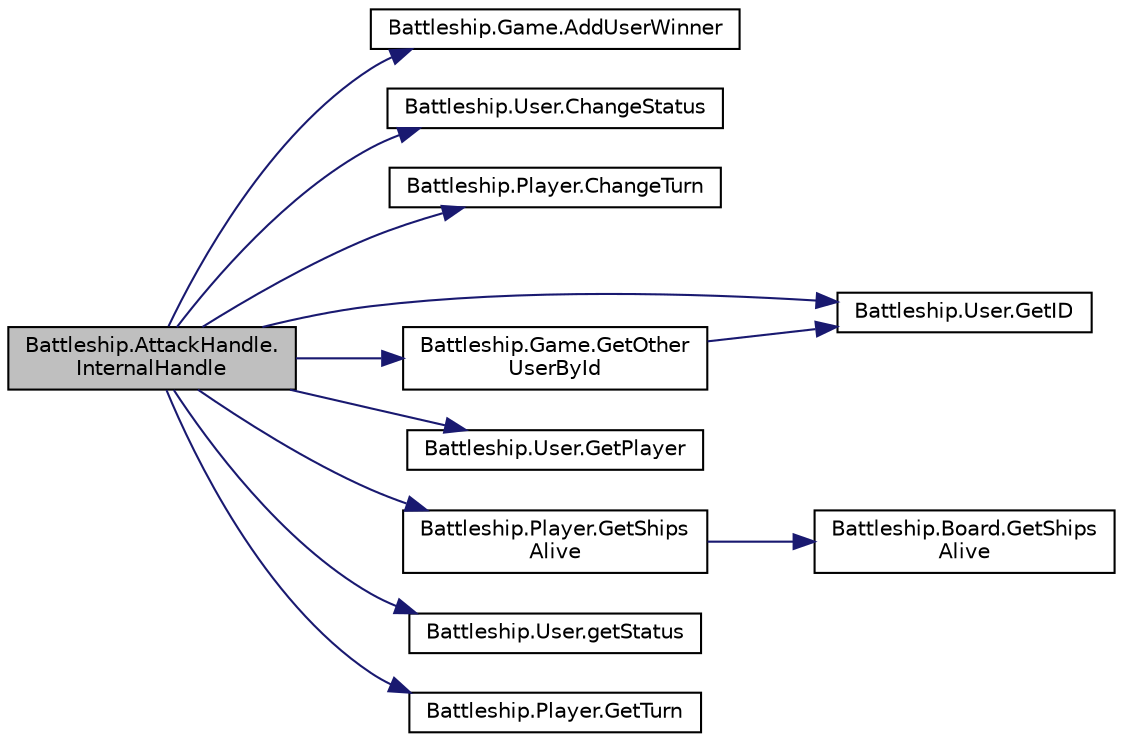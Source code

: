 digraph "Battleship.AttackHandle.InternalHandle"
{
 // INTERACTIVE_SVG=YES
 // LATEX_PDF_SIZE
  edge [fontname="Helvetica",fontsize="10",labelfontname="Helvetica",labelfontsize="10"];
  node [fontname="Helvetica",fontsize="10",shape=record];
  rankdir="LR";
  Node1 [label="Battleship.AttackHandle.\lInternalHandle",height=0.2,width=0.4,color="black", fillcolor="grey75", style="filled", fontcolor="black",tooltip="Procesa el mensaje \"atacar\" y retorna true; retorna false en caso contrario."];
  Node1 -> Node2 [color="midnightblue",fontsize="10",style="solid",fontname="Helvetica"];
  Node2 [label="Battleship.Game.AddUserWinner",height=0.2,width=0.4,color="black", fillcolor="white", style="filled",URL="$classBattleship_1_1Game.html#aee1d9ba4a2b52b14a9c65ed46897451e",tooltip="Se declará cuales el usuario ganador"];
  Node1 -> Node3 [color="midnightblue",fontsize="10",style="solid",fontname="Helvetica"];
  Node3 [label="Battleship.User.ChangeStatus",height=0.2,width=0.4,color="black", fillcolor="white", style="filled",URL="$classBattleship_1_1User.html#a185ea5f530e0b287b828a2f159c7f013",tooltip="Cambia el estado del usuario User Status: start | lobby | position ships | in {GameMode} game start: ..."];
  Node1 -> Node4 [color="midnightblue",fontsize="10",style="solid",fontname="Helvetica"];
  Node4 [label="Battleship.Player.ChangeTurn",height=0.2,width=0.4,color="black", fillcolor="white", style="filled",URL="$classBattleship_1_1Player.html#ad32ddc2509b6e87047cba48bbf679b2d",tooltip="Cambia el turno del jugador"];
  Node1 -> Node5 [color="midnightblue",fontsize="10",style="solid",fontname="Helvetica"];
  Node5 [label="Battleship.User.GetID",height=0.2,width=0.4,color="black", fillcolor="white", style="filled",URL="$classBattleship_1_1User.html#aa3203ed63710f3cd6bd0d44a5e30fccc",tooltip="Retorna la id del usuario"];
  Node1 -> Node6 [color="midnightblue",fontsize="10",style="solid",fontname="Helvetica"];
  Node6 [label="Battleship.Game.GetOther\lUserById",height=0.2,width=0.4,color="black", fillcolor="white", style="filled",URL="$classBattleship_1_1Game.html#a92b6772fa2361576b87a1a348663a067",tooltip="Se ingresa la id de un usuario, y se retorna el otro usuario Sirve para cuando conocemos un usuario y..."];
  Node6 -> Node5 [color="midnightblue",fontsize="10",style="solid",fontname="Helvetica"];
  Node1 -> Node7 [color="midnightblue",fontsize="10",style="solid",fontname="Helvetica"];
  Node7 [label="Battleship.User.GetPlayer",height=0.2,width=0.4,color="black", fillcolor="white", style="filled",URL="$classBattleship_1_1User.html#ad3a06493a52e9c0304c9e643d7218d09",tooltip="Retorna el Player del usuario"];
  Node1 -> Node8 [color="midnightblue",fontsize="10",style="solid",fontname="Helvetica"];
  Node8 [label="Battleship.Player.GetShips\lAlive",height=0.2,width=0.4,color="black", fillcolor="white", style="filled",URL="$classBattleship_1_1Player.html#a05dbdc256ed11f1674e846f6184fd7f3",tooltip="El método accede al tablero con las naves a trávez del método GetShipsAlive, y retorna la información..."];
  Node8 -> Node9 [color="midnightblue",fontsize="10",style="solid",fontname="Helvetica"];
  Node9 [label="Battleship.Board.GetShips\lAlive",height=0.2,width=0.4,color="black", fillcolor="white", style="filled",URL="$classBattleship_1_1Board.html#a8a1bd7fb294c3ed104243a8e7350b8c6",tooltip="Retorna el número de barcos que hay en el tablero"];
  Node1 -> Node10 [color="midnightblue",fontsize="10",style="solid",fontname="Helvetica"];
  Node10 [label="Battleship.User.getStatus",height=0.2,width=0.4,color="black", fillcolor="white", style="filled",URL="$classBattleship_1_1User.html#ae8ab56094bbf8ce70723d437842a6b9f",tooltip="Retorna el estado del usuario"];
  Node1 -> Node11 [color="midnightblue",fontsize="10",style="solid",fontname="Helvetica"];
  Node11 [label="Battleship.Player.GetTurn",height=0.2,width=0.4,color="black", fillcolor="white", style="filled",URL="$classBattleship_1_1Player.html#a2b1fbd7babb3d5e3599e79241c80bb5e",tooltip="Retorna un bool representado si es o no el turno del Player"];
}
